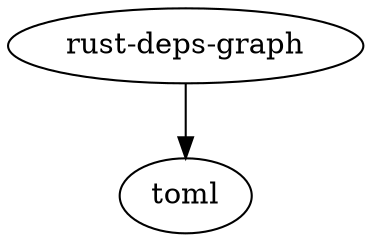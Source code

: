 digraph example3 {
    N0[label="rust-deps-graph"];
    N1[label="toml"];
    N0 -> N1[label=""];
}
